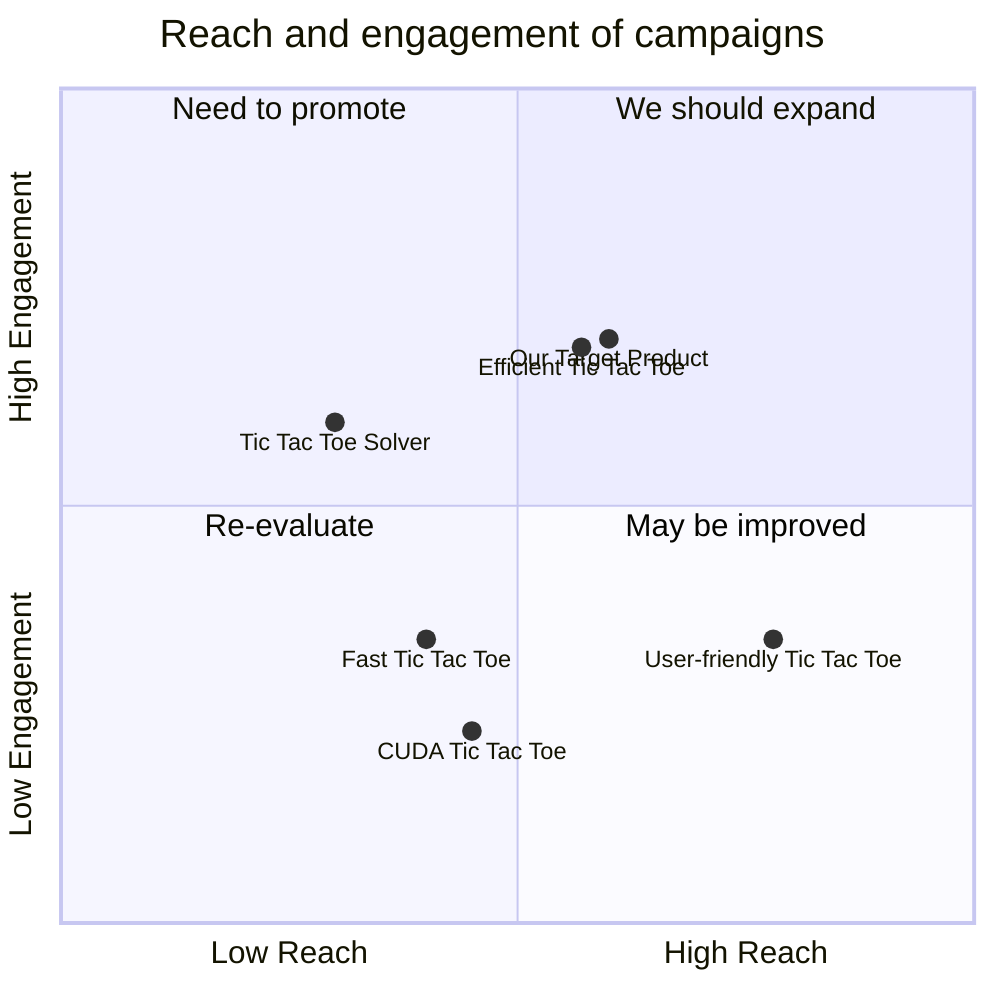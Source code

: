 quadrantChart
    title Reach and engagement of campaigns
    x-axis Low Reach --> High Reach
    y-axis Low Engagement --> High Engagement
    quadrant-1 We should expand
    quadrant-2 Need to promote
    quadrant-3 Re-evaluate
    quadrant-4 May be improved
    "Tic Tac Toe Solver": [0.3, 0.6]
    "CUDA Tic Tac Toe": [0.45, 0.23]
    "Efficient Tic Tac Toe": [0.57, 0.69]
    "User-friendly Tic Tac Toe": [0.78, 0.34]
    "Fast Tic Tac Toe": [0.40, 0.34]
    "Our Target Product": [0.6, 0.7]